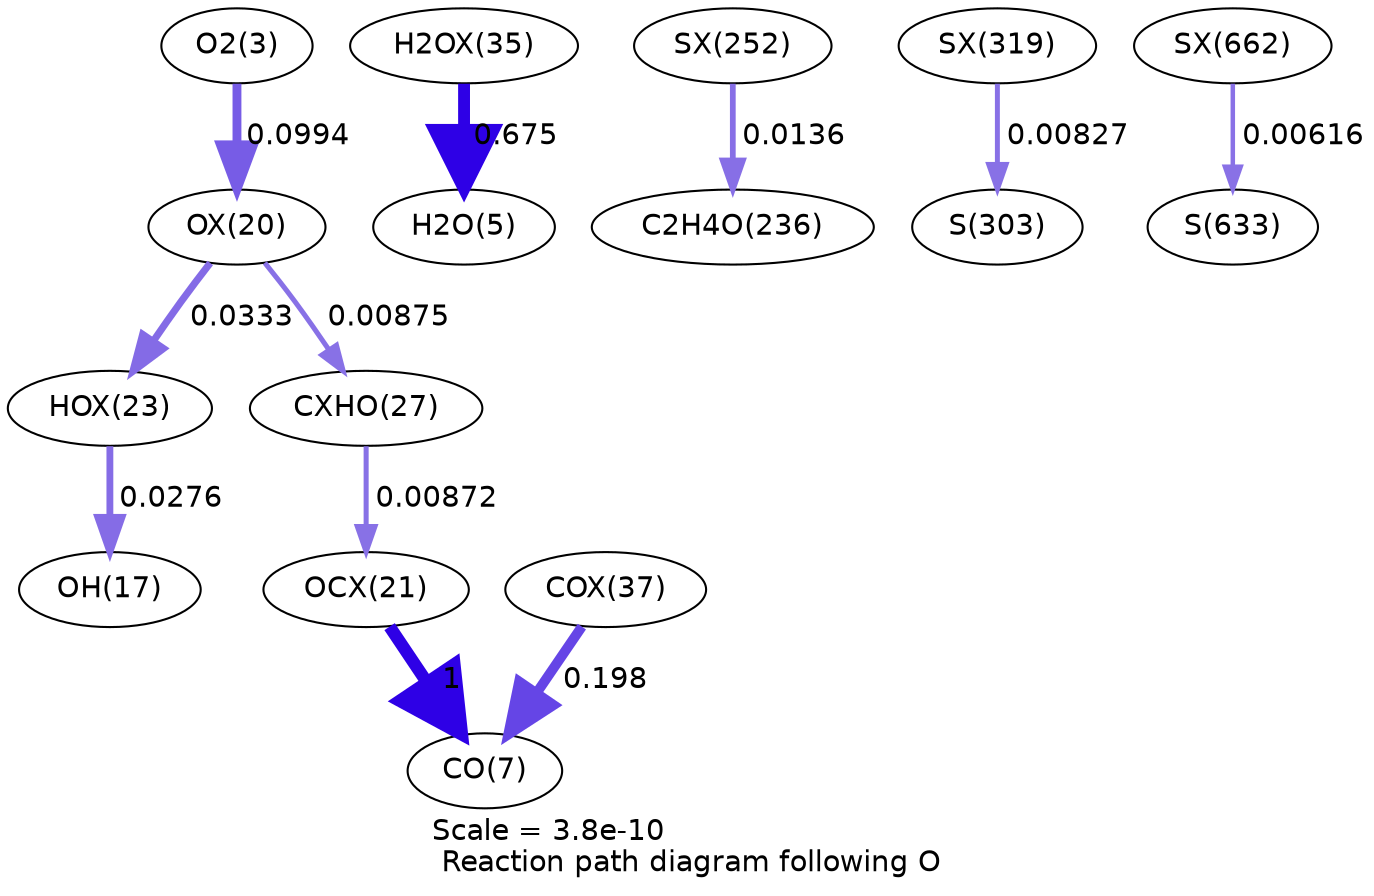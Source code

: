 digraph reaction_paths {
center=1;
s5 -> s38[fontname="Helvetica", penwidth=4.26, arrowsize=2.13, color="0.7, 0.599, 0.9"
, label=" 0.0994"];
s38 -> s41[fontname="Helvetica", penwidth=3.43, arrowsize=1.72, color="0.7, 0.533, 0.9"
, label=" 0.0333"];
s38 -> s44[fontname="Helvetica", penwidth=2.42, arrowsize=1.21, color="0.7, 0.509, 0.9"
, label=" 0.00875"];
s41 -> s19[fontname="Helvetica", penwidth=3.29, arrowsize=1.65, color="0.7, 0.528, 0.9"
, label=" 0.0276"];
s47 -> s7[fontname="Helvetica", penwidth=5.7, arrowsize=2.85, color="0.7, 1.17, 0.9"
, label=" 0.675"];
s44 -> s39[fontname="Helvetica", penwidth=2.42, arrowsize=1.21, color="0.7, 0.509, 0.9"
, label=" 0.00872"];
s39 -> s9[fontname="Helvetica", penwidth=6, arrowsize=3, color="0.7, 1.5, 0.9"
, label=" 1"];
s49 -> s9[fontname="Helvetica", penwidth=4.78, arrowsize=2.39, color="0.7, 0.698, 0.9"
, label=" 0.198"];
s72 -> s33[fontname="Helvetica", penwidth=2.76, arrowsize=1.38, color="0.7, 0.514, 0.9"
, label=" 0.0136"];
s75 -> s34[fontname="Helvetica", penwidth=2.38, arrowsize=1.19, color="0.7, 0.508, 0.9"
, label=" 0.00827"];
s90 -> s35[fontname="Helvetica", penwidth=2.16, arrowsize=1.08, color="0.7, 0.506, 0.9"
, label=" 0.00616"];
s5 [ fontname="Helvetica", label="O2(3)"];
s7 [ fontname="Helvetica", label="H2O(5)"];
s9 [ fontname="Helvetica", label="CO(7)"];
s19 [ fontname="Helvetica", label="OH(17)"];
s33 [ fontname="Helvetica", label="C2H4O(236)"];
s34 [ fontname="Helvetica", label="S(303)"];
s35 [ fontname="Helvetica", label="S(633)"];
s38 [ fontname="Helvetica", label="OX(20)"];
s39 [ fontname="Helvetica", label="OCX(21)"];
s41 [ fontname="Helvetica", label="HOX(23)"];
s44 [ fontname="Helvetica", label="CXHO(27)"];
s47 [ fontname="Helvetica", label="H2OX(35)"];
s49 [ fontname="Helvetica", label="COX(37)"];
s72 [ fontname="Helvetica", label="SX(252)"];
s75 [ fontname="Helvetica", label="SX(319)"];
s90 [ fontname="Helvetica", label="SX(662)"];
 label = "Scale = 3.8e-10\l Reaction path diagram following O";
 fontname = "Helvetica";
}
